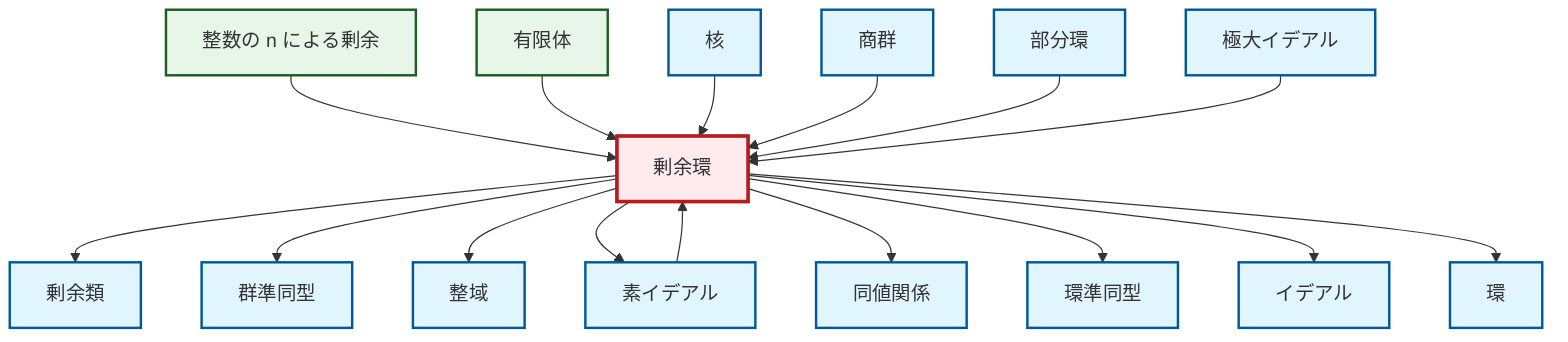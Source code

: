 graph TD
    classDef definition fill:#e1f5fe,stroke:#01579b,stroke-width:2px
    classDef theorem fill:#f3e5f5,stroke:#4a148c,stroke-width:2px
    classDef axiom fill:#fff3e0,stroke:#e65100,stroke-width:2px
    classDef example fill:#e8f5e9,stroke:#1b5e20,stroke-width:2px
    classDef current fill:#ffebee,stroke:#b71c1c,stroke-width:3px
    def-ring-homomorphism["環準同型"]:::definition
    def-quotient-group["商群"]:::definition
    def-integral-domain["整域"]:::definition
    def-maximal-ideal["極大イデアル"]:::definition
    def-quotient-ring["剰余環"]:::definition
    def-subring["部分環"]:::definition
    def-coset["剰余類"]:::definition
    ex-quotient-integers-mod-n["整数の n による剰余"]:::example
    def-prime-ideal["素イデアル"]:::definition
    def-ideal["イデアル"]:::definition
    def-equivalence-relation["同値関係"]:::definition
    def-kernel["核"]:::definition
    ex-finite-field["有限体"]:::example
    def-homomorphism["群準同型"]:::definition
    def-ring["環"]:::definition
    def-quotient-ring --> def-coset
    ex-quotient-integers-mod-n --> def-quotient-ring
    def-quotient-ring --> def-homomorphism
    ex-finite-field --> def-quotient-ring
    def-quotient-ring --> def-integral-domain
    def-quotient-ring --> def-prime-ideal
    def-quotient-ring --> def-equivalence-relation
    def-quotient-ring --> def-ring-homomorphism
    def-quotient-ring --> def-ideal
    def-kernel --> def-quotient-ring
    def-quotient-ring --> def-ring
    def-prime-ideal --> def-quotient-ring
    def-quotient-group --> def-quotient-ring
    def-subring --> def-quotient-ring
    def-maximal-ideal --> def-quotient-ring
    class def-quotient-ring current